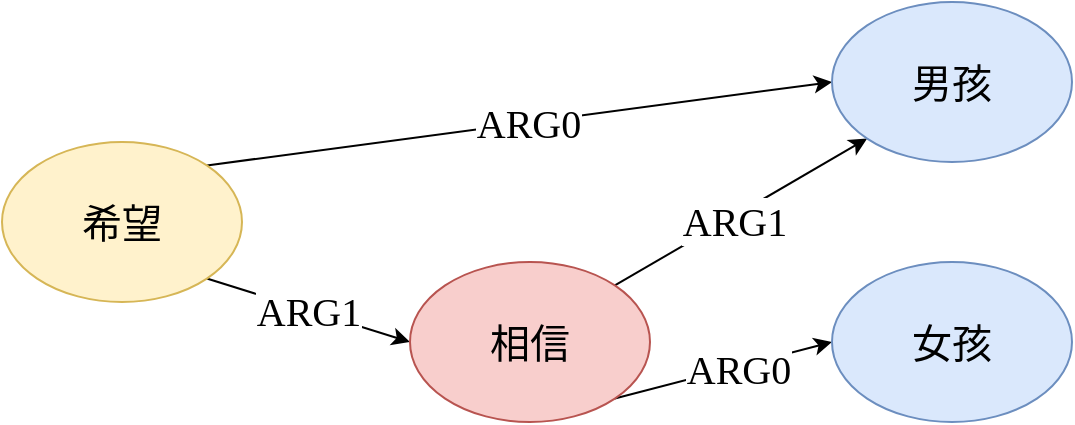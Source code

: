 <mxfile version="22.1.18" type="github">
  <diagram name="第 1 页" id="Lr_a4t1G9RaFQeTxE_U1">
    <mxGraphModel dx="1018" dy="609" grid="1" gridSize="10" guides="1" tooltips="1" connect="1" arrows="1" fold="1" page="1" pageScale="1" pageWidth="827" pageHeight="1169" math="0" shadow="0">
      <root>
        <mxCell id="0" />
        <mxCell id="1" parent="0" />
        <mxCell id="cnXNq07fpTVKBHnBqtde-5" value="ARG1" style="rounded=0;orthogonalLoop=1;jettySize=auto;html=1;exitX=1;exitY=1;exitDx=0;exitDy=0;entryX=0;entryY=0.5;entryDx=0;entryDy=0;fontFamily=Times New Roman;fontSize=20;" edge="1" parent="1" source="cnXNq07fpTVKBHnBqtde-1" target="cnXNq07fpTVKBHnBqtde-2">
          <mxGeometry x="-0.004" relative="1" as="geometry">
            <mxPoint as="offset" />
          </mxGeometry>
        </mxCell>
        <mxCell id="cnXNq07fpTVKBHnBqtde-8" style="rounded=0;orthogonalLoop=1;jettySize=auto;html=1;exitX=1;exitY=0;exitDx=0;exitDy=0;entryX=0;entryY=0.5;entryDx=0;entryDy=0;fontSize=20;" edge="1" parent="1" source="cnXNq07fpTVKBHnBqtde-1" target="cnXNq07fpTVKBHnBqtde-4">
          <mxGeometry relative="1" as="geometry" />
        </mxCell>
        <mxCell id="cnXNq07fpTVKBHnBqtde-11" value="ARG0" style="edgeLabel;html=1;align=center;verticalAlign=middle;resizable=0;points=[];fontFamily=Times New Roman;fontSize=20;" vertex="1" connectable="0" parent="cnXNq07fpTVKBHnBqtde-8">
          <mxGeometry x="0.029" y="1" relative="1" as="geometry">
            <mxPoint as="offset" />
          </mxGeometry>
        </mxCell>
        <mxCell id="cnXNq07fpTVKBHnBqtde-1" value="希望" style="ellipse;whiteSpace=wrap;html=1;fontFamily=宋体-简;fontSize=20;fillColor=#fff2cc;strokeColor=#d6b656;" vertex="1" parent="1">
          <mxGeometry x="150" y="210" width="120" height="80" as="geometry" />
        </mxCell>
        <mxCell id="cnXNq07fpTVKBHnBqtde-9" style="rounded=0;orthogonalLoop=1;jettySize=auto;html=1;exitX=1;exitY=0;exitDx=0;exitDy=0;entryX=0;entryY=1;entryDx=0;entryDy=0;fontSize=20;" edge="1" parent="1" source="cnXNq07fpTVKBHnBqtde-2" target="cnXNq07fpTVKBHnBqtde-4">
          <mxGeometry relative="1" as="geometry">
            <mxPoint x="469.996" y="300.856" as="sourcePoint" />
            <mxPoint x="578.57" y="199.14" as="targetPoint" />
          </mxGeometry>
        </mxCell>
        <mxCell id="cnXNq07fpTVKBHnBqtde-13" value="ARG1" style="edgeLabel;html=1;align=center;verticalAlign=middle;resizable=0;points=[];fontFamily=Times New Roman;fontSize=20;" vertex="1" connectable="0" parent="cnXNq07fpTVKBHnBqtde-9">
          <mxGeometry x="-0.069" y="-2" relative="1" as="geometry">
            <mxPoint as="offset" />
          </mxGeometry>
        </mxCell>
        <mxCell id="cnXNq07fpTVKBHnBqtde-10" style="rounded=0;orthogonalLoop=1;jettySize=auto;html=1;exitX=1;exitY=1;exitDx=0;exitDy=0;entryX=0;entryY=0.5;entryDx=0;entryDy=0;fontSize=20;" edge="1" parent="1" source="cnXNq07fpTVKBHnBqtde-2" target="cnXNq07fpTVKBHnBqtde-3">
          <mxGeometry relative="1" as="geometry" />
        </mxCell>
        <mxCell id="cnXNq07fpTVKBHnBqtde-12" value="ARG0" style="edgeLabel;html=1;align=center;verticalAlign=middle;resizable=0;points=[];fontFamily=Times New Roman;fontSize=20;" vertex="1" connectable="0" parent="cnXNq07fpTVKBHnBqtde-10">
          <mxGeometry x="0.131" y="-1" relative="1" as="geometry">
            <mxPoint as="offset" />
          </mxGeometry>
        </mxCell>
        <mxCell id="cnXNq07fpTVKBHnBqtde-2" value="相信" style="ellipse;whiteSpace=wrap;html=1;fontSize=20;fillColor=#f8cecc;strokeColor=#b85450;" vertex="1" parent="1">
          <mxGeometry x="354" y="270" width="120" height="80" as="geometry" />
        </mxCell>
        <mxCell id="cnXNq07fpTVKBHnBqtde-3" value="女孩" style="ellipse;whiteSpace=wrap;html=1;fontFamily=宋体-简;fontSize=20;fillColor=#dae8fc;strokeColor=#6c8ebf;" vertex="1" parent="1">
          <mxGeometry x="565" y="270" width="120" height="80" as="geometry" />
        </mxCell>
        <mxCell id="cnXNq07fpTVKBHnBqtde-4" value="男孩" style="ellipse;whiteSpace=wrap;html=1;fontFamily=宋体-简;fontSize=20;fillColor=#dae8fc;strokeColor=#6c8ebf;" vertex="1" parent="1">
          <mxGeometry x="565" y="140" width="120" height="80" as="geometry" />
        </mxCell>
      </root>
    </mxGraphModel>
  </diagram>
</mxfile>
